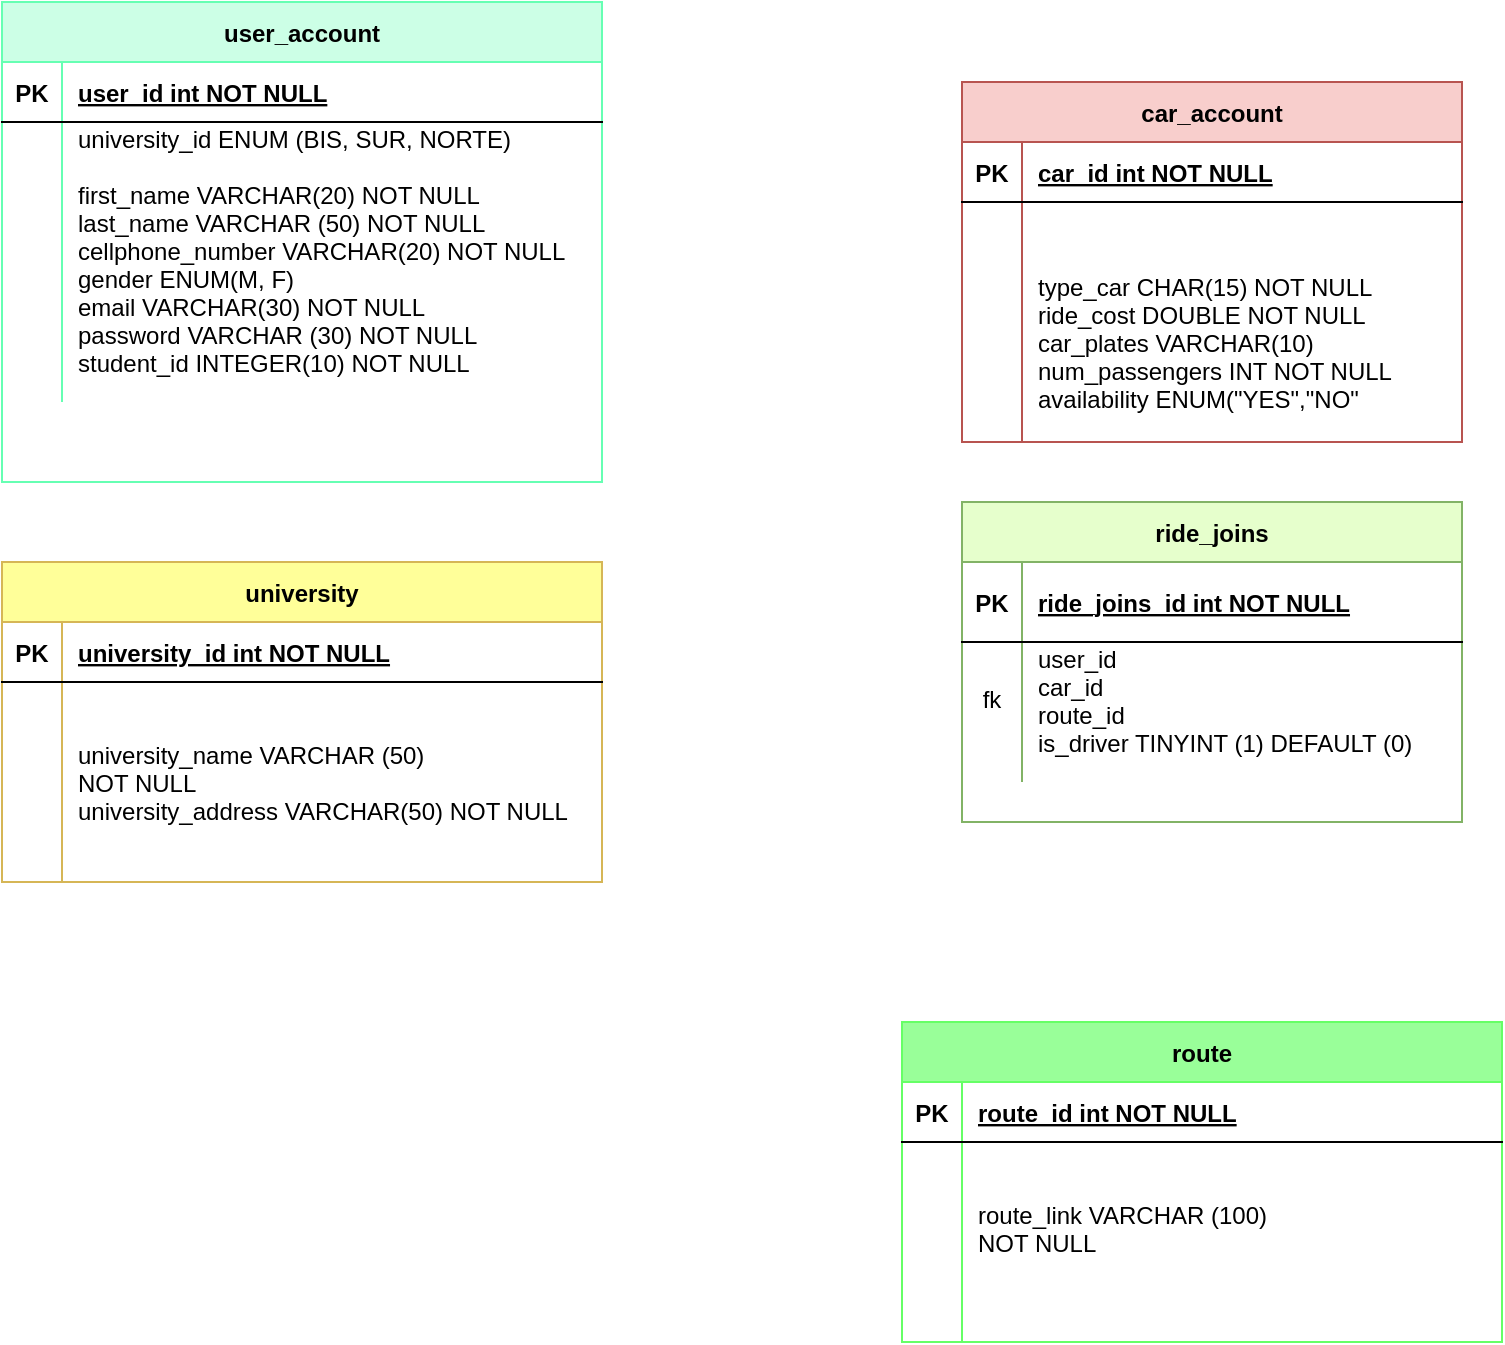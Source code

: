 <mxfile version="13.8.1" type="github">
  <diagram id="gfbTEzODt7UsC7X-8Vdx" name="Page-1">
    <mxGraphModel dx="1027" dy="517" grid="1" gridSize="10" guides="1" tooltips="1" connect="1" arrows="1" fold="1" page="1" pageScale="1" pageWidth="850" pageHeight="1100" math="0" shadow="0">
      <root>
        <mxCell id="0" />
        <mxCell id="1" parent="0" />
        <mxCell id="99LuabsOzEzqGmMlLyqw-1" value="user_account" style="shape=table;startSize=30;container=1;collapsible=1;childLayout=tableLayout;fixedRows=1;rowLines=0;fontStyle=1;align=center;resizeLast=1;fillColor=#CCFFE6;strokeColor=#66FFB3;" vertex="1" parent="1">
          <mxGeometry x="40" y="40" width="300" height="240" as="geometry" />
        </mxCell>
        <mxCell id="99LuabsOzEzqGmMlLyqw-2" value="" style="shape=partialRectangle;collapsible=0;dropTarget=0;pointerEvents=0;fillColor=none;points=[[0,0.5],[1,0.5]];portConstraint=eastwest;top=0;left=0;right=0;bottom=1;" vertex="1" parent="99LuabsOzEzqGmMlLyqw-1">
          <mxGeometry y="30" width="300" height="30" as="geometry" />
        </mxCell>
        <mxCell id="99LuabsOzEzqGmMlLyqw-3" value="PK" style="shape=partialRectangle;overflow=hidden;connectable=0;fillColor=none;top=0;left=0;bottom=0;right=0;fontStyle=1;" vertex="1" parent="99LuabsOzEzqGmMlLyqw-2">
          <mxGeometry width="30" height="30" as="geometry" />
        </mxCell>
        <mxCell id="99LuabsOzEzqGmMlLyqw-4" value="user_id int NOT NULL " style="shape=partialRectangle;overflow=hidden;connectable=0;fillColor=none;top=0;left=0;bottom=0;right=0;align=left;spacingLeft=6;fontStyle=5;" vertex="1" parent="99LuabsOzEzqGmMlLyqw-2">
          <mxGeometry x="30" width="270" height="30" as="geometry" />
        </mxCell>
        <mxCell id="99LuabsOzEzqGmMlLyqw-5" value="" style="shape=partialRectangle;collapsible=0;dropTarget=0;pointerEvents=0;fillColor=none;points=[[0,0.5],[1,0.5]];portConstraint=eastwest;top=0;left=0;right=0;bottom=0;" vertex="1" parent="99LuabsOzEzqGmMlLyqw-1">
          <mxGeometry y="60" width="300" height="140" as="geometry" />
        </mxCell>
        <mxCell id="99LuabsOzEzqGmMlLyqw-6" value="" style="shape=partialRectangle;overflow=hidden;connectable=0;fillColor=none;top=0;left=0;bottom=0;right=0;" vertex="1" parent="99LuabsOzEzqGmMlLyqw-5">
          <mxGeometry width="30" height="140" as="geometry" />
        </mxCell>
        <mxCell id="99LuabsOzEzqGmMlLyqw-7" value="university_id ENUM (BIS, SUR, NORTE)&#xa;&#xa;first_name VARCHAR(20) NOT NULL&#xa;last_name VARCHAR (50) NOT NULL&#xa;cellphone_number VARCHAR(20) NOT NULL&#xa;gender ENUM(M, F) &#xa;email VARCHAR(30) NOT NULL&#xa;password VARCHAR (30) NOT NULL&#xa;student_id INTEGER(10) NOT NULL&#xa;&#xa;&#xa;&#xa;&#xa;&#xa;&#xa;" style="shape=partialRectangle;overflow=hidden;connectable=0;fillColor=none;top=0;left=0;bottom=0;right=0;align=left;spacingLeft=6;" vertex="1" parent="99LuabsOzEzqGmMlLyqw-5">
          <mxGeometry x="30" width="270" height="140" as="geometry" />
        </mxCell>
        <mxCell id="99LuabsOzEzqGmMlLyqw-8" value="car_account" style="shape=table;startSize=30;container=1;collapsible=1;childLayout=tableLayout;fixedRows=1;rowLines=0;fontStyle=1;align=center;resizeLast=1;fillColor=#f8cecc;strokeColor=#b85450;" vertex="1" parent="1">
          <mxGeometry x="520" y="80" width="250" height="180" as="geometry" />
        </mxCell>
        <mxCell id="99LuabsOzEzqGmMlLyqw-9" value="" style="shape=partialRectangle;collapsible=0;dropTarget=0;pointerEvents=0;fillColor=none;points=[[0,0.5],[1,0.5]];portConstraint=eastwest;top=0;left=0;right=0;bottom=1;" vertex="1" parent="99LuabsOzEzqGmMlLyqw-8">
          <mxGeometry y="30" width="250" height="30" as="geometry" />
        </mxCell>
        <mxCell id="99LuabsOzEzqGmMlLyqw-10" value="PK" style="shape=partialRectangle;overflow=hidden;connectable=0;fillColor=none;top=0;left=0;bottom=0;right=0;fontStyle=1;" vertex="1" parent="99LuabsOzEzqGmMlLyqw-9">
          <mxGeometry width="30" height="30" as="geometry" />
        </mxCell>
        <mxCell id="99LuabsOzEzqGmMlLyqw-11" value="car_id int NOT NULL " style="shape=partialRectangle;overflow=hidden;connectable=0;fillColor=none;top=0;left=0;bottom=0;right=0;align=left;spacingLeft=6;fontStyle=5;" vertex="1" parent="99LuabsOzEzqGmMlLyqw-9">
          <mxGeometry x="30" width="220" height="30" as="geometry" />
        </mxCell>
        <mxCell id="99LuabsOzEzqGmMlLyqw-12" value="" style="shape=partialRectangle;collapsible=0;dropTarget=0;pointerEvents=0;fillColor=none;points=[[0,0.5],[1,0.5]];portConstraint=eastwest;top=0;left=0;right=0;bottom=0;" vertex="1" parent="99LuabsOzEzqGmMlLyqw-8">
          <mxGeometry y="60" width="250" height="20" as="geometry" />
        </mxCell>
        <mxCell id="99LuabsOzEzqGmMlLyqw-13" value="" style="shape=partialRectangle;overflow=hidden;connectable=0;fillColor=none;top=0;left=0;bottom=0;right=0;" vertex="1" parent="99LuabsOzEzqGmMlLyqw-12">
          <mxGeometry width="30" height="20" as="geometry" />
        </mxCell>
        <mxCell id="99LuabsOzEzqGmMlLyqw-14" value="" style="shape=partialRectangle;overflow=hidden;connectable=0;fillColor=none;top=0;left=0;bottom=0;right=0;align=left;spacingLeft=6;" vertex="1" parent="99LuabsOzEzqGmMlLyqw-12">
          <mxGeometry x="30" width="220" height="20" as="geometry" />
        </mxCell>
        <mxCell id="99LuabsOzEzqGmMlLyqw-15" value="" style="shape=partialRectangle;collapsible=0;dropTarget=0;pointerEvents=0;fillColor=none;points=[[0,0.5],[1,0.5]];portConstraint=eastwest;top=0;left=0;right=0;bottom=0;" vertex="1" parent="99LuabsOzEzqGmMlLyqw-8">
          <mxGeometry y="80" width="250" height="100" as="geometry" />
        </mxCell>
        <mxCell id="99LuabsOzEzqGmMlLyqw-16" value="" style="shape=partialRectangle;overflow=hidden;connectable=0;fillColor=none;top=0;left=0;bottom=0;right=0;" vertex="1" parent="99LuabsOzEzqGmMlLyqw-15">
          <mxGeometry width="30" height="100" as="geometry" />
        </mxCell>
        <mxCell id="99LuabsOzEzqGmMlLyqw-17" value="type_car CHAR(15) NOT NULL&#xa;ride_cost DOUBLE NOT NULL&#xa;car_plates VARCHAR(10)&#xa;num_passengers INT NOT NULL&#xa;availability ENUM(&quot;YES&quot;,&quot;NO&quot;" style="shape=partialRectangle;overflow=hidden;connectable=0;fillColor=none;top=0;left=0;bottom=0;right=0;align=left;spacingLeft=6;" vertex="1" parent="99LuabsOzEzqGmMlLyqw-15">
          <mxGeometry x="30" width="220" height="100" as="geometry" />
        </mxCell>
        <mxCell id="B75sonxM6bGn23Bwst_e-3" value="university" style="shape=table;startSize=30;container=1;collapsible=1;childLayout=tableLayout;fixedRows=1;rowLines=0;fontStyle=1;align=center;resizeLast=1;fillColor=#FFFF99;strokeColor=#d6b656;" vertex="1" parent="1">
          <mxGeometry x="40" y="320" width="300" height="160" as="geometry" />
        </mxCell>
        <mxCell id="B75sonxM6bGn23Bwst_e-4" value="" style="shape=partialRectangle;collapsible=0;dropTarget=0;pointerEvents=0;fillColor=none;points=[[0,0.5],[1,0.5]];portConstraint=eastwest;top=0;left=0;right=0;bottom=1;" vertex="1" parent="B75sonxM6bGn23Bwst_e-3">
          <mxGeometry y="30" width="300" height="30" as="geometry" />
        </mxCell>
        <mxCell id="B75sonxM6bGn23Bwst_e-5" value="PK" style="shape=partialRectangle;overflow=hidden;connectable=0;fillColor=none;top=0;left=0;bottom=0;right=0;fontStyle=1;" vertex="1" parent="B75sonxM6bGn23Bwst_e-4">
          <mxGeometry width="30" height="30" as="geometry" />
        </mxCell>
        <mxCell id="B75sonxM6bGn23Bwst_e-6" value="university_id int NOT NULL " style="shape=partialRectangle;overflow=hidden;connectable=0;fillColor=none;top=0;left=0;bottom=0;right=0;align=left;spacingLeft=6;fontStyle=5;" vertex="1" parent="B75sonxM6bGn23Bwst_e-4">
          <mxGeometry x="30" width="270" height="30" as="geometry" />
        </mxCell>
        <mxCell id="B75sonxM6bGn23Bwst_e-7" value="" style="shape=partialRectangle;collapsible=0;dropTarget=0;pointerEvents=0;fillColor=none;points=[[0,0.5],[1,0.5]];portConstraint=eastwest;top=0;left=0;right=0;bottom=0;" vertex="1" parent="B75sonxM6bGn23Bwst_e-3">
          <mxGeometry y="60" width="300" height="100" as="geometry" />
        </mxCell>
        <mxCell id="B75sonxM6bGn23Bwst_e-8" value="" style="shape=partialRectangle;overflow=hidden;connectable=0;fillColor=none;top=0;left=0;bottom=0;right=0;" vertex="1" parent="B75sonxM6bGn23Bwst_e-7">
          <mxGeometry width="30" height="100" as="geometry" />
        </mxCell>
        <mxCell id="B75sonxM6bGn23Bwst_e-9" value="&#xa;&#xa;university_name VARCHAR (50)&#xa;NOT NULL&#xa;university_address VARCHAR(50) NOT NULL&#xa;&#xa;&#xa;&#xa;&#xa;" style="shape=partialRectangle;overflow=hidden;connectable=0;fillColor=none;top=0;left=0;bottom=0;right=0;align=left;spacingLeft=6;" vertex="1" parent="B75sonxM6bGn23Bwst_e-7">
          <mxGeometry x="30" width="270" height="100" as="geometry" />
        </mxCell>
        <mxCell id="B75sonxM6bGn23Bwst_e-10" value="route" style="shape=table;startSize=30;container=1;collapsible=1;childLayout=tableLayout;fixedRows=1;rowLines=0;fontStyle=1;align=center;resizeLast=1;fillColor=#99FF99;strokeColor=#66FF66;" vertex="1" parent="1">
          <mxGeometry x="490" y="550" width="300" height="160" as="geometry" />
        </mxCell>
        <mxCell id="B75sonxM6bGn23Bwst_e-11" value="" style="shape=partialRectangle;collapsible=0;dropTarget=0;pointerEvents=0;fillColor=none;points=[[0,0.5],[1,0.5]];portConstraint=eastwest;top=0;left=0;right=0;bottom=1;" vertex="1" parent="B75sonxM6bGn23Bwst_e-10">
          <mxGeometry y="30" width="300" height="30" as="geometry" />
        </mxCell>
        <mxCell id="B75sonxM6bGn23Bwst_e-12" value="PK" style="shape=partialRectangle;overflow=hidden;connectable=0;fillColor=none;top=0;left=0;bottom=0;right=0;fontStyle=1;" vertex="1" parent="B75sonxM6bGn23Bwst_e-11">
          <mxGeometry width="30" height="30" as="geometry" />
        </mxCell>
        <mxCell id="B75sonxM6bGn23Bwst_e-13" value="route_id int NOT NULL " style="shape=partialRectangle;overflow=hidden;connectable=0;fillColor=none;top=0;left=0;bottom=0;right=0;align=left;spacingLeft=6;fontStyle=5;" vertex="1" parent="B75sonxM6bGn23Bwst_e-11">
          <mxGeometry x="30" width="270" height="30" as="geometry" />
        </mxCell>
        <mxCell id="B75sonxM6bGn23Bwst_e-14" value="" style="shape=partialRectangle;collapsible=0;dropTarget=0;pointerEvents=0;fillColor=none;points=[[0,0.5],[1,0.5]];portConstraint=eastwest;top=0;left=0;right=0;bottom=0;" vertex="1" parent="B75sonxM6bGn23Bwst_e-10">
          <mxGeometry y="60" width="300" height="100" as="geometry" />
        </mxCell>
        <mxCell id="B75sonxM6bGn23Bwst_e-15" value="" style="shape=partialRectangle;overflow=hidden;connectable=0;fillColor=none;top=0;left=0;bottom=0;right=0;" vertex="1" parent="B75sonxM6bGn23Bwst_e-14">
          <mxGeometry width="30" height="100" as="geometry" />
        </mxCell>
        <mxCell id="B75sonxM6bGn23Bwst_e-16" value="&#xa;&#xa;route_link VARCHAR (100)&#xa;NOT NULL&#xa;&#xa;&#xa;&#xa;&#xa;" style="shape=partialRectangle;overflow=hidden;connectable=0;fillColor=none;top=0;left=0;bottom=0;right=0;align=left;spacingLeft=6;" vertex="1" parent="B75sonxM6bGn23Bwst_e-14">
          <mxGeometry x="30" width="270" height="100" as="geometry" />
        </mxCell>
        <mxCell id="99LuabsOzEzqGmMlLyqw-18" value="ride_joins" style="shape=table;startSize=30;container=1;collapsible=1;childLayout=tableLayout;fixedRows=1;rowLines=0;fontStyle=1;align=center;resizeLast=1;fillColor=#E6FFCC;strokeColor=#82b366;" vertex="1" parent="1">
          <mxGeometry x="520" y="290" width="250" height="160" as="geometry" />
        </mxCell>
        <mxCell id="99LuabsOzEzqGmMlLyqw-19" value="" style="shape=partialRectangle;collapsible=0;dropTarget=0;pointerEvents=0;fillColor=none;points=[[0,0.5],[1,0.5]];portConstraint=eastwest;top=0;left=0;right=0;bottom=1;" vertex="1" parent="99LuabsOzEzqGmMlLyqw-18">
          <mxGeometry y="30" width="250" height="40" as="geometry" />
        </mxCell>
        <mxCell id="99LuabsOzEzqGmMlLyqw-20" value="PK" style="shape=partialRectangle;overflow=hidden;connectable=0;fillColor=none;top=0;left=0;bottom=0;right=0;fontStyle=1;" vertex="1" parent="99LuabsOzEzqGmMlLyqw-19">
          <mxGeometry width="30" height="40" as="geometry" />
        </mxCell>
        <mxCell id="99LuabsOzEzqGmMlLyqw-21" value="ride_joins_id int NOT NULL " style="shape=partialRectangle;overflow=hidden;connectable=0;fillColor=none;top=0;left=0;bottom=0;right=0;align=left;spacingLeft=6;fontStyle=5;" vertex="1" parent="99LuabsOzEzqGmMlLyqw-19">
          <mxGeometry x="30" width="220" height="40" as="geometry" />
        </mxCell>
        <mxCell id="99LuabsOzEzqGmMlLyqw-22" value="" style="shape=partialRectangle;collapsible=0;dropTarget=0;pointerEvents=0;fillColor=none;points=[[0,0.5],[1,0.5]];portConstraint=eastwest;top=0;left=0;right=0;bottom=0;" vertex="1" parent="99LuabsOzEzqGmMlLyqw-18">
          <mxGeometry y="70" width="250" height="70" as="geometry" />
        </mxCell>
        <mxCell id="99LuabsOzEzqGmMlLyqw-23" value="fk&#xa;" style="shape=partialRectangle;overflow=hidden;connectable=0;fillColor=none;top=0;left=0;bottom=0;right=0;" vertex="1" parent="99LuabsOzEzqGmMlLyqw-22">
          <mxGeometry width="30" height="70" as="geometry" />
        </mxCell>
        <mxCell id="99LuabsOzEzqGmMlLyqw-24" value="user_id&#xa;car_id&#xa;route_id&#xa;is_driver TINYINT (1) DEFAULT (0)&#xa;&#xa;&#xa;" style="shape=partialRectangle;overflow=hidden;connectable=0;fillColor=none;top=0;left=0;bottom=0;right=0;align=left;spacingLeft=6;" vertex="1" parent="99LuabsOzEzqGmMlLyqw-22">
          <mxGeometry x="30" width="220" height="70" as="geometry" />
        </mxCell>
      </root>
    </mxGraphModel>
  </diagram>
</mxfile>
